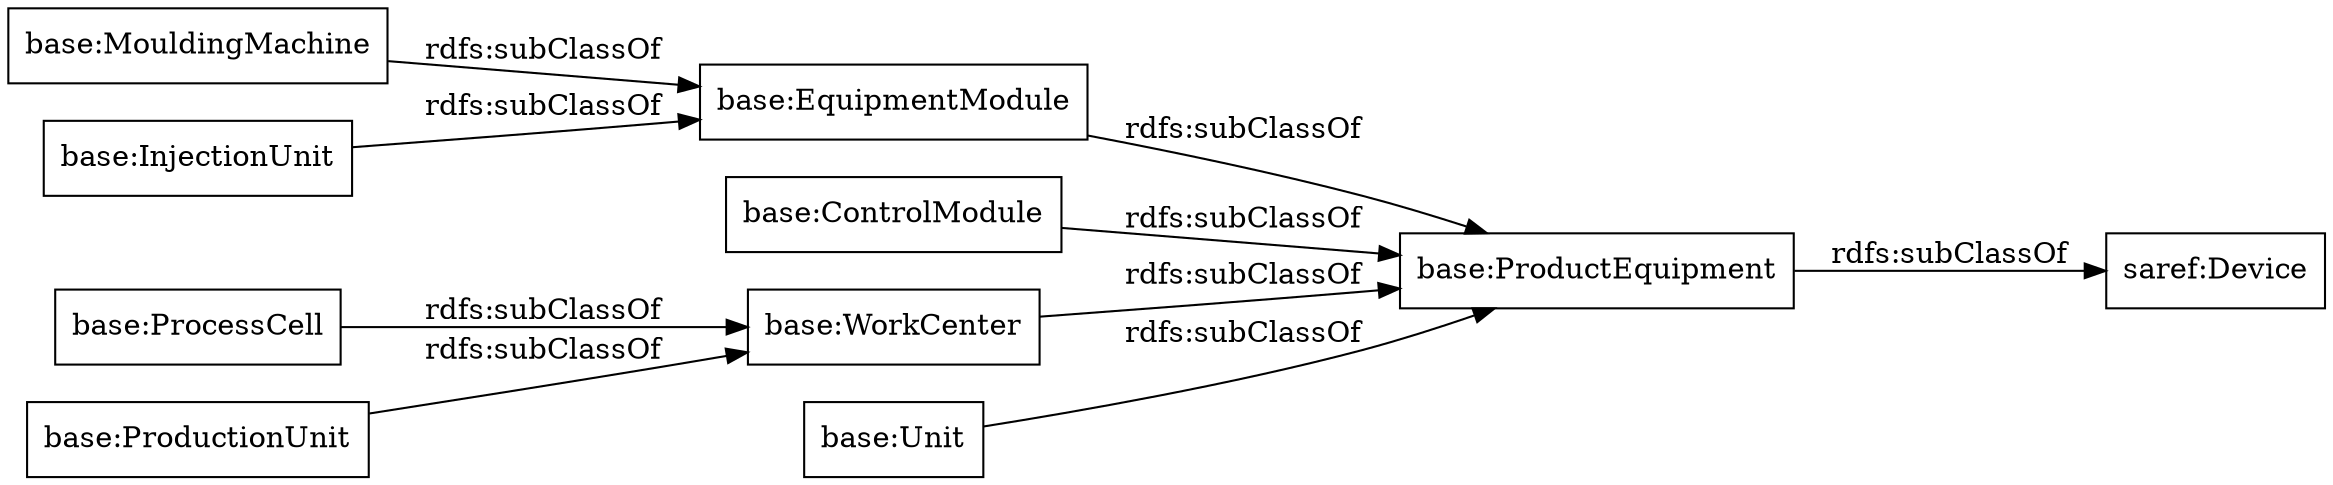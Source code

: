 digraph ar2dtool_diagram { 
rankdir=LR;
size="1000"
node [shape = rectangle, color="black"]; "base:MouldingMachine" "base:ProductEquipment" "saref:Device" "base:EquipmentModule" "base:ProductionUnit" "base:ProcessCell" "base:ControlModule" "base:WorkCenter" "base:InjectionUnit" "base:Unit" ; /*classes style*/
	"base:ProductionUnit" -> "base:WorkCenter" [ label = "rdfs:subClassOf" ];
	"base:EquipmentModule" -> "base:ProductEquipment" [ label = "rdfs:subClassOf" ];
	"base:ProductEquipment" -> "saref:Device" [ label = "rdfs:subClassOf" ];
	"base:Unit" -> "base:ProductEquipment" [ label = "rdfs:subClassOf" ];
	"base:ControlModule" -> "base:ProductEquipment" [ label = "rdfs:subClassOf" ];
	"base:WorkCenter" -> "base:ProductEquipment" [ label = "rdfs:subClassOf" ];
	"base:InjectionUnit" -> "base:EquipmentModule" [ label = "rdfs:subClassOf" ];
	"base:ProcessCell" -> "base:WorkCenter" [ label = "rdfs:subClassOf" ];
	"base:MouldingMachine" -> "base:EquipmentModule" [ label = "rdfs:subClassOf" ];

}
